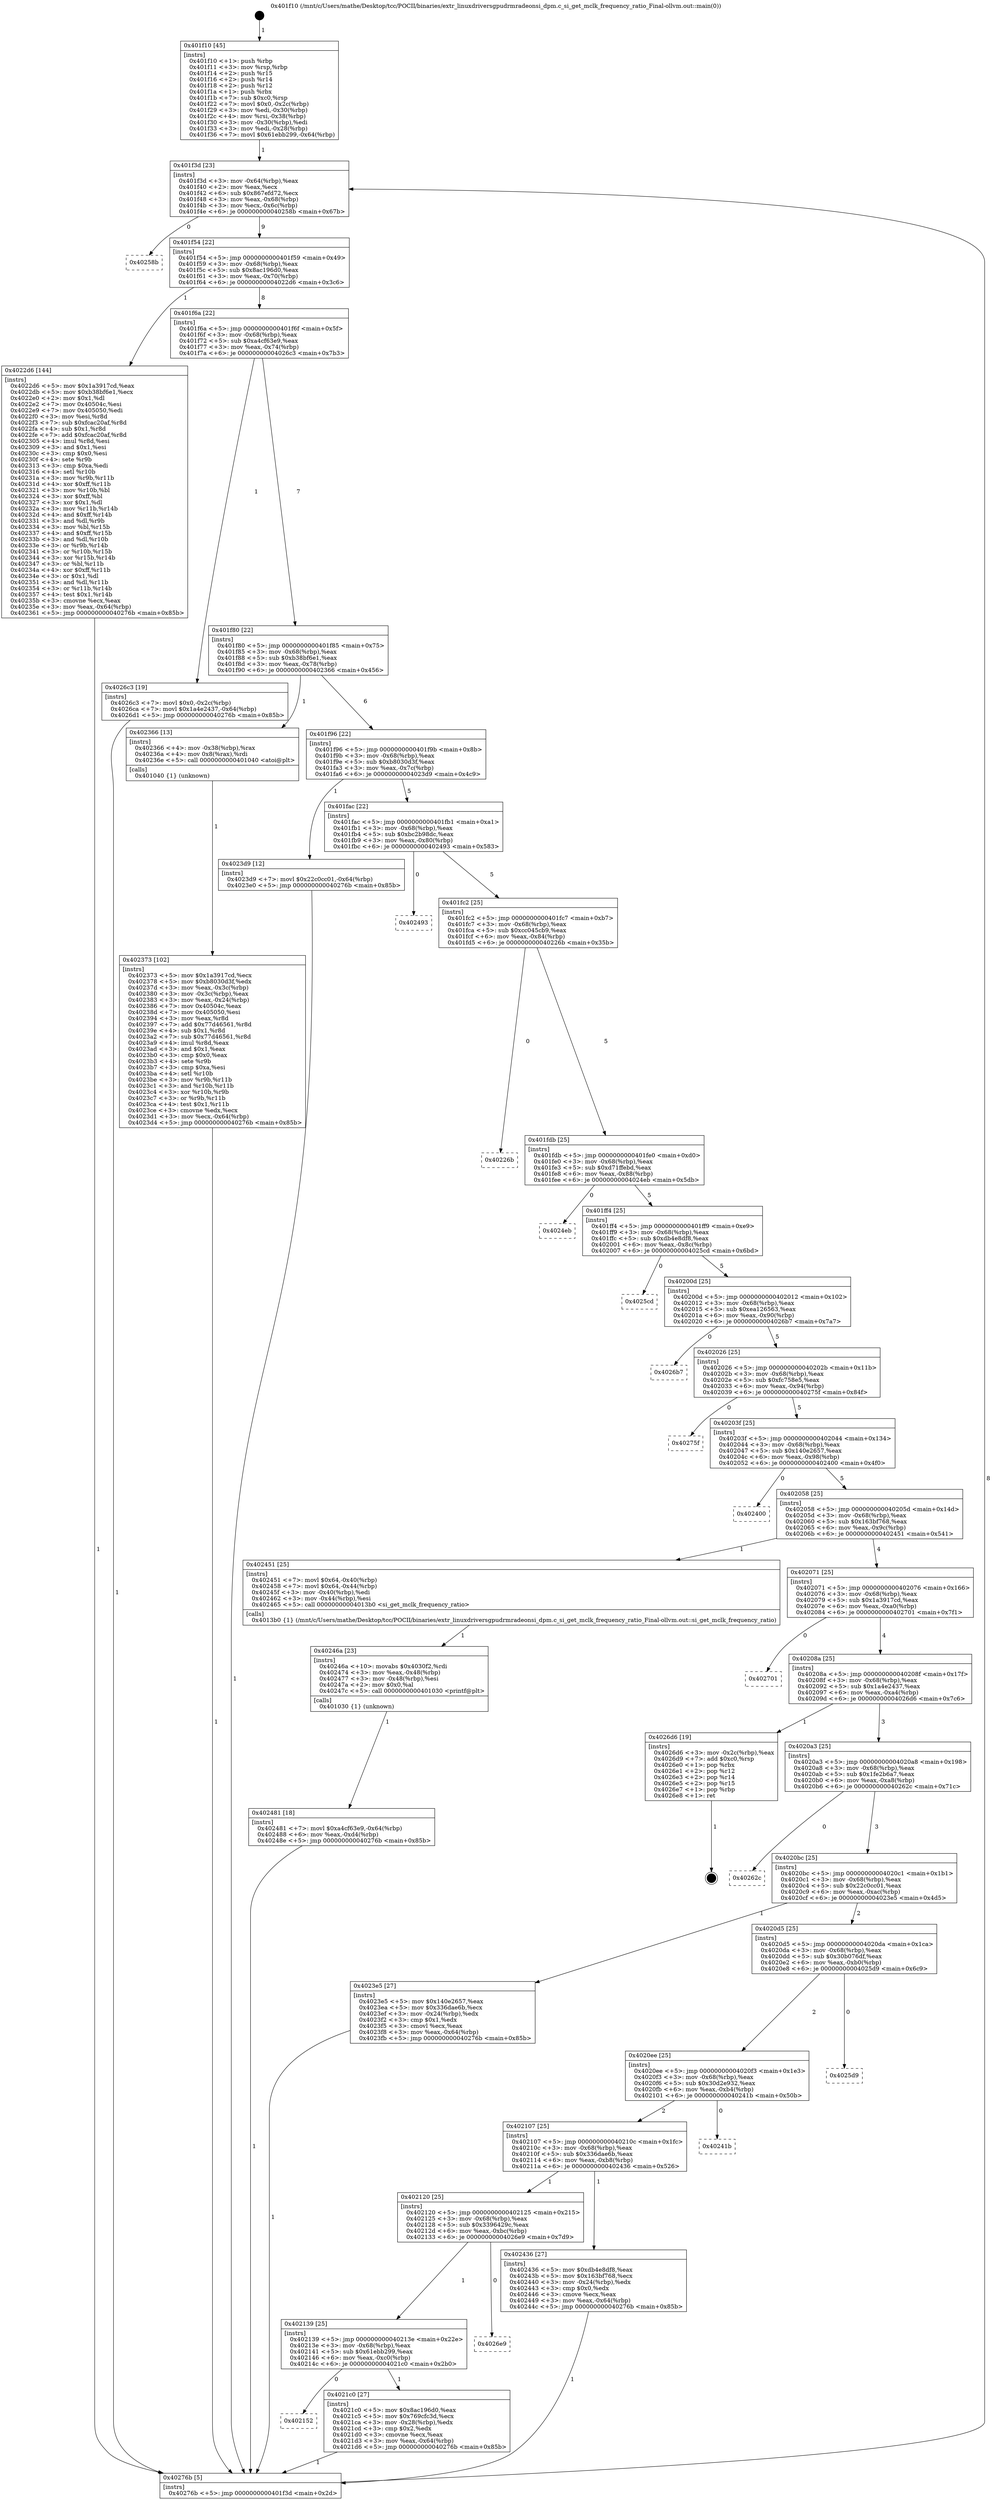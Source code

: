 digraph "0x401f10" {
  label = "0x401f10 (/mnt/c/Users/mathe/Desktop/tcc/POCII/binaries/extr_linuxdriversgpudrmradeonsi_dpm.c_si_get_mclk_frequency_ratio_Final-ollvm.out::main(0))"
  labelloc = "t"
  node[shape=record]

  Entry [label="",width=0.3,height=0.3,shape=circle,fillcolor=black,style=filled]
  "0x401f3d" [label="{
     0x401f3d [23]\l
     | [instrs]\l
     &nbsp;&nbsp;0x401f3d \<+3\>: mov -0x64(%rbp),%eax\l
     &nbsp;&nbsp;0x401f40 \<+2\>: mov %eax,%ecx\l
     &nbsp;&nbsp;0x401f42 \<+6\>: sub $0x867efd72,%ecx\l
     &nbsp;&nbsp;0x401f48 \<+3\>: mov %eax,-0x68(%rbp)\l
     &nbsp;&nbsp;0x401f4b \<+3\>: mov %ecx,-0x6c(%rbp)\l
     &nbsp;&nbsp;0x401f4e \<+6\>: je 000000000040258b \<main+0x67b\>\l
  }"]
  "0x40258b" [label="{
     0x40258b\l
  }", style=dashed]
  "0x401f54" [label="{
     0x401f54 [22]\l
     | [instrs]\l
     &nbsp;&nbsp;0x401f54 \<+5\>: jmp 0000000000401f59 \<main+0x49\>\l
     &nbsp;&nbsp;0x401f59 \<+3\>: mov -0x68(%rbp),%eax\l
     &nbsp;&nbsp;0x401f5c \<+5\>: sub $0x8ac196d0,%eax\l
     &nbsp;&nbsp;0x401f61 \<+3\>: mov %eax,-0x70(%rbp)\l
     &nbsp;&nbsp;0x401f64 \<+6\>: je 00000000004022d6 \<main+0x3c6\>\l
  }"]
  Exit [label="",width=0.3,height=0.3,shape=circle,fillcolor=black,style=filled,peripheries=2]
  "0x4022d6" [label="{
     0x4022d6 [144]\l
     | [instrs]\l
     &nbsp;&nbsp;0x4022d6 \<+5\>: mov $0x1a3917cd,%eax\l
     &nbsp;&nbsp;0x4022db \<+5\>: mov $0xb38bf6e1,%ecx\l
     &nbsp;&nbsp;0x4022e0 \<+2\>: mov $0x1,%dl\l
     &nbsp;&nbsp;0x4022e2 \<+7\>: mov 0x40504c,%esi\l
     &nbsp;&nbsp;0x4022e9 \<+7\>: mov 0x405050,%edi\l
     &nbsp;&nbsp;0x4022f0 \<+3\>: mov %esi,%r8d\l
     &nbsp;&nbsp;0x4022f3 \<+7\>: sub $0xfcac20af,%r8d\l
     &nbsp;&nbsp;0x4022fa \<+4\>: sub $0x1,%r8d\l
     &nbsp;&nbsp;0x4022fe \<+7\>: add $0xfcac20af,%r8d\l
     &nbsp;&nbsp;0x402305 \<+4\>: imul %r8d,%esi\l
     &nbsp;&nbsp;0x402309 \<+3\>: and $0x1,%esi\l
     &nbsp;&nbsp;0x40230c \<+3\>: cmp $0x0,%esi\l
     &nbsp;&nbsp;0x40230f \<+4\>: sete %r9b\l
     &nbsp;&nbsp;0x402313 \<+3\>: cmp $0xa,%edi\l
     &nbsp;&nbsp;0x402316 \<+4\>: setl %r10b\l
     &nbsp;&nbsp;0x40231a \<+3\>: mov %r9b,%r11b\l
     &nbsp;&nbsp;0x40231d \<+4\>: xor $0xff,%r11b\l
     &nbsp;&nbsp;0x402321 \<+3\>: mov %r10b,%bl\l
     &nbsp;&nbsp;0x402324 \<+3\>: xor $0xff,%bl\l
     &nbsp;&nbsp;0x402327 \<+3\>: xor $0x1,%dl\l
     &nbsp;&nbsp;0x40232a \<+3\>: mov %r11b,%r14b\l
     &nbsp;&nbsp;0x40232d \<+4\>: and $0xff,%r14b\l
     &nbsp;&nbsp;0x402331 \<+3\>: and %dl,%r9b\l
     &nbsp;&nbsp;0x402334 \<+3\>: mov %bl,%r15b\l
     &nbsp;&nbsp;0x402337 \<+4\>: and $0xff,%r15b\l
     &nbsp;&nbsp;0x40233b \<+3\>: and %dl,%r10b\l
     &nbsp;&nbsp;0x40233e \<+3\>: or %r9b,%r14b\l
     &nbsp;&nbsp;0x402341 \<+3\>: or %r10b,%r15b\l
     &nbsp;&nbsp;0x402344 \<+3\>: xor %r15b,%r14b\l
     &nbsp;&nbsp;0x402347 \<+3\>: or %bl,%r11b\l
     &nbsp;&nbsp;0x40234a \<+4\>: xor $0xff,%r11b\l
     &nbsp;&nbsp;0x40234e \<+3\>: or $0x1,%dl\l
     &nbsp;&nbsp;0x402351 \<+3\>: and %dl,%r11b\l
     &nbsp;&nbsp;0x402354 \<+3\>: or %r11b,%r14b\l
     &nbsp;&nbsp;0x402357 \<+4\>: test $0x1,%r14b\l
     &nbsp;&nbsp;0x40235b \<+3\>: cmovne %ecx,%eax\l
     &nbsp;&nbsp;0x40235e \<+3\>: mov %eax,-0x64(%rbp)\l
     &nbsp;&nbsp;0x402361 \<+5\>: jmp 000000000040276b \<main+0x85b\>\l
  }"]
  "0x401f6a" [label="{
     0x401f6a [22]\l
     | [instrs]\l
     &nbsp;&nbsp;0x401f6a \<+5\>: jmp 0000000000401f6f \<main+0x5f\>\l
     &nbsp;&nbsp;0x401f6f \<+3\>: mov -0x68(%rbp),%eax\l
     &nbsp;&nbsp;0x401f72 \<+5\>: sub $0xa4cf63e9,%eax\l
     &nbsp;&nbsp;0x401f77 \<+3\>: mov %eax,-0x74(%rbp)\l
     &nbsp;&nbsp;0x401f7a \<+6\>: je 00000000004026c3 \<main+0x7b3\>\l
  }"]
  "0x402481" [label="{
     0x402481 [18]\l
     | [instrs]\l
     &nbsp;&nbsp;0x402481 \<+7\>: movl $0xa4cf63e9,-0x64(%rbp)\l
     &nbsp;&nbsp;0x402488 \<+6\>: mov %eax,-0xd4(%rbp)\l
     &nbsp;&nbsp;0x40248e \<+5\>: jmp 000000000040276b \<main+0x85b\>\l
  }"]
  "0x4026c3" [label="{
     0x4026c3 [19]\l
     | [instrs]\l
     &nbsp;&nbsp;0x4026c3 \<+7\>: movl $0x0,-0x2c(%rbp)\l
     &nbsp;&nbsp;0x4026ca \<+7\>: movl $0x1a4e2437,-0x64(%rbp)\l
     &nbsp;&nbsp;0x4026d1 \<+5\>: jmp 000000000040276b \<main+0x85b\>\l
  }"]
  "0x401f80" [label="{
     0x401f80 [22]\l
     | [instrs]\l
     &nbsp;&nbsp;0x401f80 \<+5\>: jmp 0000000000401f85 \<main+0x75\>\l
     &nbsp;&nbsp;0x401f85 \<+3\>: mov -0x68(%rbp),%eax\l
     &nbsp;&nbsp;0x401f88 \<+5\>: sub $0xb38bf6e1,%eax\l
     &nbsp;&nbsp;0x401f8d \<+3\>: mov %eax,-0x78(%rbp)\l
     &nbsp;&nbsp;0x401f90 \<+6\>: je 0000000000402366 \<main+0x456\>\l
  }"]
  "0x40246a" [label="{
     0x40246a [23]\l
     | [instrs]\l
     &nbsp;&nbsp;0x40246a \<+10\>: movabs $0x4030f2,%rdi\l
     &nbsp;&nbsp;0x402474 \<+3\>: mov %eax,-0x48(%rbp)\l
     &nbsp;&nbsp;0x402477 \<+3\>: mov -0x48(%rbp),%esi\l
     &nbsp;&nbsp;0x40247a \<+2\>: mov $0x0,%al\l
     &nbsp;&nbsp;0x40247c \<+5\>: call 0000000000401030 \<printf@plt\>\l
     | [calls]\l
     &nbsp;&nbsp;0x401030 \{1\} (unknown)\l
  }"]
  "0x402366" [label="{
     0x402366 [13]\l
     | [instrs]\l
     &nbsp;&nbsp;0x402366 \<+4\>: mov -0x38(%rbp),%rax\l
     &nbsp;&nbsp;0x40236a \<+4\>: mov 0x8(%rax),%rdi\l
     &nbsp;&nbsp;0x40236e \<+5\>: call 0000000000401040 \<atoi@plt\>\l
     | [calls]\l
     &nbsp;&nbsp;0x401040 \{1\} (unknown)\l
  }"]
  "0x401f96" [label="{
     0x401f96 [22]\l
     | [instrs]\l
     &nbsp;&nbsp;0x401f96 \<+5\>: jmp 0000000000401f9b \<main+0x8b\>\l
     &nbsp;&nbsp;0x401f9b \<+3\>: mov -0x68(%rbp),%eax\l
     &nbsp;&nbsp;0x401f9e \<+5\>: sub $0xb8030d3f,%eax\l
     &nbsp;&nbsp;0x401fa3 \<+3\>: mov %eax,-0x7c(%rbp)\l
     &nbsp;&nbsp;0x401fa6 \<+6\>: je 00000000004023d9 \<main+0x4c9\>\l
  }"]
  "0x402373" [label="{
     0x402373 [102]\l
     | [instrs]\l
     &nbsp;&nbsp;0x402373 \<+5\>: mov $0x1a3917cd,%ecx\l
     &nbsp;&nbsp;0x402378 \<+5\>: mov $0xb8030d3f,%edx\l
     &nbsp;&nbsp;0x40237d \<+3\>: mov %eax,-0x3c(%rbp)\l
     &nbsp;&nbsp;0x402380 \<+3\>: mov -0x3c(%rbp),%eax\l
     &nbsp;&nbsp;0x402383 \<+3\>: mov %eax,-0x24(%rbp)\l
     &nbsp;&nbsp;0x402386 \<+7\>: mov 0x40504c,%eax\l
     &nbsp;&nbsp;0x40238d \<+7\>: mov 0x405050,%esi\l
     &nbsp;&nbsp;0x402394 \<+3\>: mov %eax,%r8d\l
     &nbsp;&nbsp;0x402397 \<+7\>: add $0x77d46561,%r8d\l
     &nbsp;&nbsp;0x40239e \<+4\>: sub $0x1,%r8d\l
     &nbsp;&nbsp;0x4023a2 \<+7\>: sub $0x77d46561,%r8d\l
     &nbsp;&nbsp;0x4023a9 \<+4\>: imul %r8d,%eax\l
     &nbsp;&nbsp;0x4023ad \<+3\>: and $0x1,%eax\l
     &nbsp;&nbsp;0x4023b0 \<+3\>: cmp $0x0,%eax\l
     &nbsp;&nbsp;0x4023b3 \<+4\>: sete %r9b\l
     &nbsp;&nbsp;0x4023b7 \<+3\>: cmp $0xa,%esi\l
     &nbsp;&nbsp;0x4023ba \<+4\>: setl %r10b\l
     &nbsp;&nbsp;0x4023be \<+3\>: mov %r9b,%r11b\l
     &nbsp;&nbsp;0x4023c1 \<+3\>: and %r10b,%r11b\l
     &nbsp;&nbsp;0x4023c4 \<+3\>: xor %r10b,%r9b\l
     &nbsp;&nbsp;0x4023c7 \<+3\>: or %r9b,%r11b\l
     &nbsp;&nbsp;0x4023ca \<+4\>: test $0x1,%r11b\l
     &nbsp;&nbsp;0x4023ce \<+3\>: cmovne %edx,%ecx\l
     &nbsp;&nbsp;0x4023d1 \<+3\>: mov %ecx,-0x64(%rbp)\l
     &nbsp;&nbsp;0x4023d4 \<+5\>: jmp 000000000040276b \<main+0x85b\>\l
  }"]
  "0x4023d9" [label="{
     0x4023d9 [12]\l
     | [instrs]\l
     &nbsp;&nbsp;0x4023d9 \<+7\>: movl $0x22c0cc01,-0x64(%rbp)\l
     &nbsp;&nbsp;0x4023e0 \<+5\>: jmp 000000000040276b \<main+0x85b\>\l
  }"]
  "0x401fac" [label="{
     0x401fac [22]\l
     | [instrs]\l
     &nbsp;&nbsp;0x401fac \<+5\>: jmp 0000000000401fb1 \<main+0xa1\>\l
     &nbsp;&nbsp;0x401fb1 \<+3\>: mov -0x68(%rbp),%eax\l
     &nbsp;&nbsp;0x401fb4 \<+5\>: sub $0xbc2b98dc,%eax\l
     &nbsp;&nbsp;0x401fb9 \<+3\>: mov %eax,-0x80(%rbp)\l
     &nbsp;&nbsp;0x401fbc \<+6\>: je 0000000000402493 \<main+0x583\>\l
  }"]
  "0x401f10" [label="{
     0x401f10 [45]\l
     | [instrs]\l
     &nbsp;&nbsp;0x401f10 \<+1\>: push %rbp\l
     &nbsp;&nbsp;0x401f11 \<+3\>: mov %rsp,%rbp\l
     &nbsp;&nbsp;0x401f14 \<+2\>: push %r15\l
     &nbsp;&nbsp;0x401f16 \<+2\>: push %r14\l
     &nbsp;&nbsp;0x401f18 \<+2\>: push %r12\l
     &nbsp;&nbsp;0x401f1a \<+1\>: push %rbx\l
     &nbsp;&nbsp;0x401f1b \<+7\>: sub $0xc0,%rsp\l
     &nbsp;&nbsp;0x401f22 \<+7\>: movl $0x0,-0x2c(%rbp)\l
     &nbsp;&nbsp;0x401f29 \<+3\>: mov %edi,-0x30(%rbp)\l
     &nbsp;&nbsp;0x401f2c \<+4\>: mov %rsi,-0x38(%rbp)\l
     &nbsp;&nbsp;0x401f30 \<+3\>: mov -0x30(%rbp),%edi\l
     &nbsp;&nbsp;0x401f33 \<+3\>: mov %edi,-0x28(%rbp)\l
     &nbsp;&nbsp;0x401f36 \<+7\>: movl $0x61ebb299,-0x64(%rbp)\l
  }"]
  "0x402493" [label="{
     0x402493\l
  }", style=dashed]
  "0x401fc2" [label="{
     0x401fc2 [25]\l
     | [instrs]\l
     &nbsp;&nbsp;0x401fc2 \<+5\>: jmp 0000000000401fc7 \<main+0xb7\>\l
     &nbsp;&nbsp;0x401fc7 \<+3\>: mov -0x68(%rbp),%eax\l
     &nbsp;&nbsp;0x401fca \<+5\>: sub $0xcc045cb9,%eax\l
     &nbsp;&nbsp;0x401fcf \<+6\>: mov %eax,-0x84(%rbp)\l
     &nbsp;&nbsp;0x401fd5 \<+6\>: je 000000000040226b \<main+0x35b\>\l
  }"]
  "0x40276b" [label="{
     0x40276b [5]\l
     | [instrs]\l
     &nbsp;&nbsp;0x40276b \<+5\>: jmp 0000000000401f3d \<main+0x2d\>\l
  }"]
  "0x40226b" [label="{
     0x40226b\l
  }", style=dashed]
  "0x401fdb" [label="{
     0x401fdb [25]\l
     | [instrs]\l
     &nbsp;&nbsp;0x401fdb \<+5\>: jmp 0000000000401fe0 \<main+0xd0\>\l
     &nbsp;&nbsp;0x401fe0 \<+3\>: mov -0x68(%rbp),%eax\l
     &nbsp;&nbsp;0x401fe3 \<+5\>: sub $0xd71ffebd,%eax\l
     &nbsp;&nbsp;0x401fe8 \<+6\>: mov %eax,-0x88(%rbp)\l
     &nbsp;&nbsp;0x401fee \<+6\>: je 00000000004024eb \<main+0x5db\>\l
  }"]
  "0x402152" [label="{
     0x402152\l
  }", style=dashed]
  "0x4024eb" [label="{
     0x4024eb\l
  }", style=dashed]
  "0x401ff4" [label="{
     0x401ff4 [25]\l
     | [instrs]\l
     &nbsp;&nbsp;0x401ff4 \<+5\>: jmp 0000000000401ff9 \<main+0xe9\>\l
     &nbsp;&nbsp;0x401ff9 \<+3\>: mov -0x68(%rbp),%eax\l
     &nbsp;&nbsp;0x401ffc \<+5\>: sub $0xdb4e8df8,%eax\l
     &nbsp;&nbsp;0x402001 \<+6\>: mov %eax,-0x8c(%rbp)\l
     &nbsp;&nbsp;0x402007 \<+6\>: je 00000000004025cd \<main+0x6bd\>\l
  }"]
  "0x4021c0" [label="{
     0x4021c0 [27]\l
     | [instrs]\l
     &nbsp;&nbsp;0x4021c0 \<+5\>: mov $0x8ac196d0,%eax\l
     &nbsp;&nbsp;0x4021c5 \<+5\>: mov $0x769cfc3d,%ecx\l
     &nbsp;&nbsp;0x4021ca \<+3\>: mov -0x28(%rbp),%edx\l
     &nbsp;&nbsp;0x4021cd \<+3\>: cmp $0x2,%edx\l
     &nbsp;&nbsp;0x4021d0 \<+3\>: cmovne %ecx,%eax\l
     &nbsp;&nbsp;0x4021d3 \<+3\>: mov %eax,-0x64(%rbp)\l
     &nbsp;&nbsp;0x4021d6 \<+5\>: jmp 000000000040276b \<main+0x85b\>\l
  }"]
  "0x4025cd" [label="{
     0x4025cd\l
  }", style=dashed]
  "0x40200d" [label="{
     0x40200d [25]\l
     | [instrs]\l
     &nbsp;&nbsp;0x40200d \<+5\>: jmp 0000000000402012 \<main+0x102\>\l
     &nbsp;&nbsp;0x402012 \<+3\>: mov -0x68(%rbp),%eax\l
     &nbsp;&nbsp;0x402015 \<+5\>: sub $0xea126563,%eax\l
     &nbsp;&nbsp;0x40201a \<+6\>: mov %eax,-0x90(%rbp)\l
     &nbsp;&nbsp;0x402020 \<+6\>: je 00000000004026b7 \<main+0x7a7\>\l
  }"]
  "0x402139" [label="{
     0x402139 [25]\l
     | [instrs]\l
     &nbsp;&nbsp;0x402139 \<+5\>: jmp 000000000040213e \<main+0x22e\>\l
     &nbsp;&nbsp;0x40213e \<+3\>: mov -0x68(%rbp),%eax\l
     &nbsp;&nbsp;0x402141 \<+5\>: sub $0x61ebb299,%eax\l
     &nbsp;&nbsp;0x402146 \<+6\>: mov %eax,-0xc0(%rbp)\l
     &nbsp;&nbsp;0x40214c \<+6\>: je 00000000004021c0 \<main+0x2b0\>\l
  }"]
  "0x4026b7" [label="{
     0x4026b7\l
  }", style=dashed]
  "0x402026" [label="{
     0x402026 [25]\l
     | [instrs]\l
     &nbsp;&nbsp;0x402026 \<+5\>: jmp 000000000040202b \<main+0x11b\>\l
     &nbsp;&nbsp;0x40202b \<+3\>: mov -0x68(%rbp),%eax\l
     &nbsp;&nbsp;0x40202e \<+5\>: sub $0xfc758e5,%eax\l
     &nbsp;&nbsp;0x402033 \<+6\>: mov %eax,-0x94(%rbp)\l
     &nbsp;&nbsp;0x402039 \<+6\>: je 000000000040275f \<main+0x84f\>\l
  }"]
  "0x4026e9" [label="{
     0x4026e9\l
  }", style=dashed]
  "0x40275f" [label="{
     0x40275f\l
  }", style=dashed]
  "0x40203f" [label="{
     0x40203f [25]\l
     | [instrs]\l
     &nbsp;&nbsp;0x40203f \<+5\>: jmp 0000000000402044 \<main+0x134\>\l
     &nbsp;&nbsp;0x402044 \<+3\>: mov -0x68(%rbp),%eax\l
     &nbsp;&nbsp;0x402047 \<+5\>: sub $0x140e2657,%eax\l
     &nbsp;&nbsp;0x40204c \<+6\>: mov %eax,-0x98(%rbp)\l
     &nbsp;&nbsp;0x402052 \<+6\>: je 0000000000402400 \<main+0x4f0\>\l
  }"]
  "0x402120" [label="{
     0x402120 [25]\l
     | [instrs]\l
     &nbsp;&nbsp;0x402120 \<+5\>: jmp 0000000000402125 \<main+0x215\>\l
     &nbsp;&nbsp;0x402125 \<+3\>: mov -0x68(%rbp),%eax\l
     &nbsp;&nbsp;0x402128 \<+5\>: sub $0x3396429c,%eax\l
     &nbsp;&nbsp;0x40212d \<+6\>: mov %eax,-0xbc(%rbp)\l
     &nbsp;&nbsp;0x402133 \<+6\>: je 00000000004026e9 \<main+0x7d9\>\l
  }"]
  "0x402400" [label="{
     0x402400\l
  }", style=dashed]
  "0x402058" [label="{
     0x402058 [25]\l
     | [instrs]\l
     &nbsp;&nbsp;0x402058 \<+5\>: jmp 000000000040205d \<main+0x14d\>\l
     &nbsp;&nbsp;0x40205d \<+3\>: mov -0x68(%rbp),%eax\l
     &nbsp;&nbsp;0x402060 \<+5\>: sub $0x163bf768,%eax\l
     &nbsp;&nbsp;0x402065 \<+6\>: mov %eax,-0x9c(%rbp)\l
     &nbsp;&nbsp;0x40206b \<+6\>: je 0000000000402451 \<main+0x541\>\l
  }"]
  "0x402436" [label="{
     0x402436 [27]\l
     | [instrs]\l
     &nbsp;&nbsp;0x402436 \<+5\>: mov $0xdb4e8df8,%eax\l
     &nbsp;&nbsp;0x40243b \<+5\>: mov $0x163bf768,%ecx\l
     &nbsp;&nbsp;0x402440 \<+3\>: mov -0x24(%rbp),%edx\l
     &nbsp;&nbsp;0x402443 \<+3\>: cmp $0x0,%edx\l
     &nbsp;&nbsp;0x402446 \<+3\>: cmove %ecx,%eax\l
     &nbsp;&nbsp;0x402449 \<+3\>: mov %eax,-0x64(%rbp)\l
     &nbsp;&nbsp;0x40244c \<+5\>: jmp 000000000040276b \<main+0x85b\>\l
  }"]
  "0x402451" [label="{
     0x402451 [25]\l
     | [instrs]\l
     &nbsp;&nbsp;0x402451 \<+7\>: movl $0x64,-0x40(%rbp)\l
     &nbsp;&nbsp;0x402458 \<+7\>: movl $0x64,-0x44(%rbp)\l
     &nbsp;&nbsp;0x40245f \<+3\>: mov -0x40(%rbp),%edi\l
     &nbsp;&nbsp;0x402462 \<+3\>: mov -0x44(%rbp),%esi\l
     &nbsp;&nbsp;0x402465 \<+5\>: call 00000000004013b0 \<si_get_mclk_frequency_ratio\>\l
     | [calls]\l
     &nbsp;&nbsp;0x4013b0 \{1\} (/mnt/c/Users/mathe/Desktop/tcc/POCII/binaries/extr_linuxdriversgpudrmradeonsi_dpm.c_si_get_mclk_frequency_ratio_Final-ollvm.out::si_get_mclk_frequency_ratio)\l
  }"]
  "0x402071" [label="{
     0x402071 [25]\l
     | [instrs]\l
     &nbsp;&nbsp;0x402071 \<+5\>: jmp 0000000000402076 \<main+0x166\>\l
     &nbsp;&nbsp;0x402076 \<+3\>: mov -0x68(%rbp),%eax\l
     &nbsp;&nbsp;0x402079 \<+5\>: sub $0x1a3917cd,%eax\l
     &nbsp;&nbsp;0x40207e \<+6\>: mov %eax,-0xa0(%rbp)\l
     &nbsp;&nbsp;0x402084 \<+6\>: je 0000000000402701 \<main+0x7f1\>\l
  }"]
  "0x402107" [label="{
     0x402107 [25]\l
     | [instrs]\l
     &nbsp;&nbsp;0x402107 \<+5\>: jmp 000000000040210c \<main+0x1fc\>\l
     &nbsp;&nbsp;0x40210c \<+3\>: mov -0x68(%rbp),%eax\l
     &nbsp;&nbsp;0x40210f \<+5\>: sub $0x336dae6b,%eax\l
     &nbsp;&nbsp;0x402114 \<+6\>: mov %eax,-0xb8(%rbp)\l
     &nbsp;&nbsp;0x40211a \<+6\>: je 0000000000402436 \<main+0x526\>\l
  }"]
  "0x402701" [label="{
     0x402701\l
  }", style=dashed]
  "0x40208a" [label="{
     0x40208a [25]\l
     | [instrs]\l
     &nbsp;&nbsp;0x40208a \<+5\>: jmp 000000000040208f \<main+0x17f\>\l
     &nbsp;&nbsp;0x40208f \<+3\>: mov -0x68(%rbp),%eax\l
     &nbsp;&nbsp;0x402092 \<+5\>: sub $0x1a4e2437,%eax\l
     &nbsp;&nbsp;0x402097 \<+6\>: mov %eax,-0xa4(%rbp)\l
     &nbsp;&nbsp;0x40209d \<+6\>: je 00000000004026d6 \<main+0x7c6\>\l
  }"]
  "0x40241b" [label="{
     0x40241b\l
  }", style=dashed]
  "0x4026d6" [label="{
     0x4026d6 [19]\l
     | [instrs]\l
     &nbsp;&nbsp;0x4026d6 \<+3\>: mov -0x2c(%rbp),%eax\l
     &nbsp;&nbsp;0x4026d9 \<+7\>: add $0xc0,%rsp\l
     &nbsp;&nbsp;0x4026e0 \<+1\>: pop %rbx\l
     &nbsp;&nbsp;0x4026e1 \<+2\>: pop %r12\l
     &nbsp;&nbsp;0x4026e3 \<+2\>: pop %r14\l
     &nbsp;&nbsp;0x4026e5 \<+2\>: pop %r15\l
     &nbsp;&nbsp;0x4026e7 \<+1\>: pop %rbp\l
     &nbsp;&nbsp;0x4026e8 \<+1\>: ret\l
  }"]
  "0x4020a3" [label="{
     0x4020a3 [25]\l
     | [instrs]\l
     &nbsp;&nbsp;0x4020a3 \<+5\>: jmp 00000000004020a8 \<main+0x198\>\l
     &nbsp;&nbsp;0x4020a8 \<+3\>: mov -0x68(%rbp),%eax\l
     &nbsp;&nbsp;0x4020ab \<+5\>: sub $0x1fe2b6a7,%eax\l
     &nbsp;&nbsp;0x4020b0 \<+6\>: mov %eax,-0xa8(%rbp)\l
     &nbsp;&nbsp;0x4020b6 \<+6\>: je 000000000040262c \<main+0x71c\>\l
  }"]
  "0x4020ee" [label="{
     0x4020ee [25]\l
     | [instrs]\l
     &nbsp;&nbsp;0x4020ee \<+5\>: jmp 00000000004020f3 \<main+0x1e3\>\l
     &nbsp;&nbsp;0x4020f3 \<+3\>: mov -0x68(%rbp),%eax\l
     &nbsp;&nbsp;0x4020f6 \<+5\>: sub $0x30d2e932,%eax\l
     &nbsp;&nbsp;0x4020fb \<+6\>: mov %eax,-0xb4(%rbp)\l
     &nbsp;&nbsp;0x402101 \<+6\>: je 000000000040241b \<main+0x50b\>\l
  }"]
  "0x40262c" [label="{
     0x40262c\l
  }", style=dashed]
  "0x4020bc" [label="{
     0x4020bc [25]\l
     | [instrs]\l
     &nbsp;&nbsp;0x4020bc \<+5\>: jmp 00000000004020c1 \<main+0x1b1\>\l
     &nbsp;&nbsp;0x4020c1 \<+3\>: mov -0x68(%rbp),%eax\l
     &nbsp;&nbsp;0x4020c4 \<+5\>: sub $0x22c0cc01,%eax\l
     &nbsp;&nbsp;0x4020c9 \<+6\>: mov %eax,-0xac(%rbp)\l
     &nbsp;&nbsp;0x4020cf \<+6\>: je 00000000004023e5 \<main+0x4d5\>\l
  }"]
  "0x4025d9" [label="{
     0x4025d9\l
  }", style=dashed]
  "0x4023e5" [label="{
     0x4023e5 [27]\l
     | [instrs]\l
     &nbsp;&nbsp;0x4023e5 \<+5\>: mov $0x140e2657,%eax\l
     &nbsp;&nbsp;0x4023ea \<+5\>: mov $0x336dae6b,%ecx\l
     &nbsp;&nbsp;0x4023ef \<+3\>: mov -0x24(%rbp),%edx\l
     &nbsp;&nbsp;0x4023f2 \<+3\>: cmp $0x1,%edx\l
     &nbsp;&nbsp;0x4023f5 \<+3\>: cmovl %ecx,%eax\l
     &nbsp;&nbsp;0x4023f8 \<+3\>: mov %eax,-0x64(%rbp)\l
     &nbsp;&nbsp;0x4023fb \<+5\>: jmp 000000000040276b \<main+0x85b\>\l
  }"]
  "0x4020d5" [label="{
     0x4020d5 [25]\l
     | [instrs]\l
     &nbsp;&nbsp;0x4020d5 \<+5\>: jmp 00000000004020da \<main+0x1ca\>\l
     &nbsp;&nbsp;0x4020da \<+3\>: mov -0x68(%rbp),%eax\l
     &nbsp;&nbsp;0x4020dd \<+5\>: sub $0x30b076df,%eax\l
     &nbsp;&nbsp;0x4020e2 \<+6\>: mov %eax,-0xb0(%rbp)\l
     &nbsp;&nbsp;0x4020e8 \<+6\>: je 00000000004025d9 \<main+0x6c9\>\l
  }"]
  Entry -> "0x401f10" [label=" 1"]
  "0x401f3d" -> "0x40258b" [label=" 0"]
  "0x401f3d" -> "0x401f54" [label=" 9"]
  "0x4026d6" -> Exit [label=" 1"]
  "0x401f54" -> "0x4022d6" [label=" 1"]
  "0x401f54" -> "0x401f6a" [label=" 8"]
  "0x4026c3" -> "0x40276b" [label=" 1"]
  "0x401f6a" -> "0x4026c3" [label=" 1"]
  "0x401f6a" -> "0x401f80" [label=" 7"]
  "0x402481" -> "0x40276b" [label=" 1"]
  "0x401f80" -> "0x402366" [label=" 1"]
  "0x401f80" -> "0x401f96" [label=" 6"]
  "0x40246a" -> "0x402481" [label=" 1"]
  "0x401f96" -> "0x4023d9" [label=" 1"]
  "0x401f96" -> "0x401fac" [label=" 5"]
  "0x402451" -> "0x40246a" [label=" 1"]
  "0x401fac" -> "0x402493" [label=" 0"]
  "0x401fac" -> "0x401fc2" [label=" 5"]
  "0x402436" -> "0x40276b" [label=" 1"]
  "0x401fc2" -> "0x40226b" [label=" 0"]
  "0x401fc2" -> "0x401fdb" [label=" 5"]
  "0x4023e5" -> "0x40276b" [label=" 1"]
  "0x401fdb" -> "0x4024eb" [label=" 0"]
  "0x401fdb" -> "0x401ff4" [label=" 5"]
  "0x4023d9" -> "0x40276b" [label=" 1"]
  "0x401ff4" -> "0x4025cd" [label=" 0"]
  "0x401ff4" -> "0x40200d" [label=" 5"]
  "0x402373" -> "0x40276b" [label=" 1"]
  "0x40200d" -> "0x4026b7" [label=" 0"]
  "0x40200d" -> "0x402026" [label=" 5"]
  "0x4022d6" -> "0x40276b" [label=" 1"]
  "0x402026" -> "0x40275f" [label=" 0"]
  "0x402026" -> "0x40203f" [label=" 5"]
  "0x40276b" -> "0x401f3d" [label=" 8"]
  "0x40203f" -> "0x402400" [label=" 0"]
  "0x40203f" -> "0x402058" [label=" 5"]
  "0x4021c0" -> "0x40276b" [label=" 1"]
  "0x402058" -> "0x402451" [label=" 1"]
  "0x402058" -> "0x402071" [label=" 4"]
  "0x402139" -> "0x402152" [label=" 0"]
  "0x402071" -> "0x402701" [label=" 0"]
  "0x402071" -> "0x40208a" [label=" 4"]
  "0x402366" -> "0x402373" [label=" 1"]
  "0x40208a" -> "0x4026d6" [label=" 1"]
  "0x40208a" -> "0x4020a3" [label=" 3"]
  "0x402120" -> "0x402139" [label=" 1"]
  "0x4020a3" -> "0x40262c" [label=" 0"]
  "0x4020a3" -> "0x4020bc" [label=" 3"]
  "0x401f10" -> "0x401f3d" [label=" 1"]
  "0x4020bc" -> "0x4023e5" [label=" 1"]
  "0x4020bc" -> "0x4020d5" [label=" 2"]
  "0x402107" -> "0x402120" [label=" 1"]
  "0x4020d5" -> "0x4025d9" [label=" 0"]
  "0x4020d5" -> "0x4020ee" [label=" 2"]
  "0x402120" -> "0x4026e9" [label=" 0"]
  "0x4020ee" -> "0x40241b" [label=" 0"]
  "0x4020ee" -> "0x402107" [label=" 2"]
  "0x402139" -> "0x4021c0" [label=" 1"]
  "0x402107" -> "0x402436" [label=" 1"]
}

